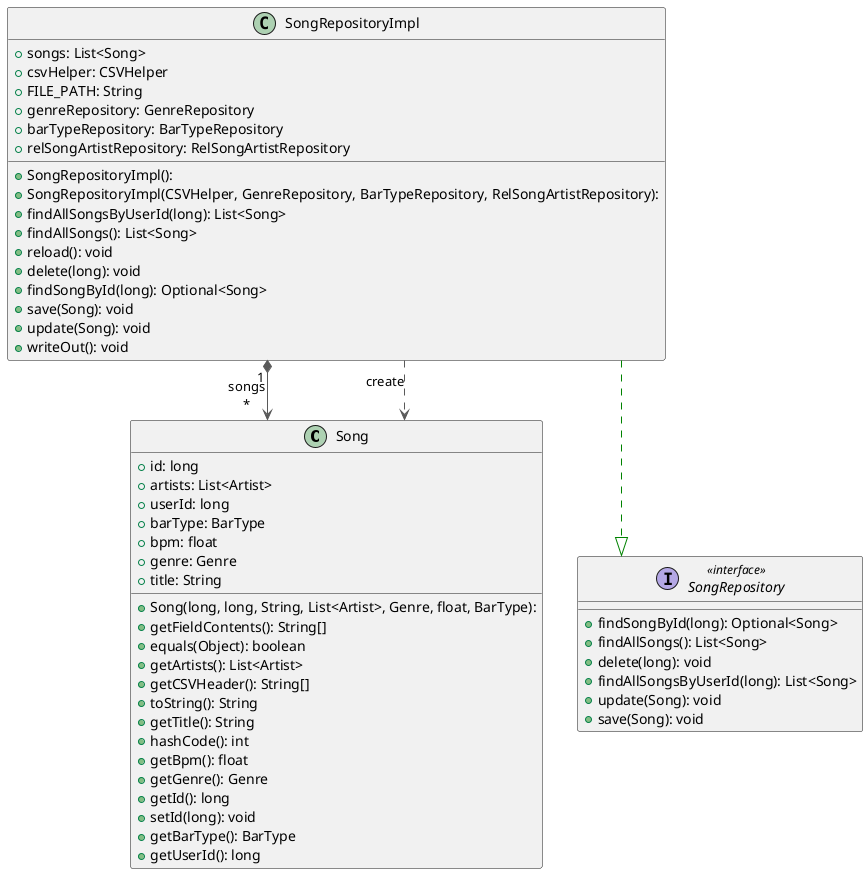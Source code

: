 @startuml

top to bottom direction
skinparam linetype ortho

class Song {
  + Song(long, long, String, List<Artist>, Genre, float, BarType): 
  + id: long
  + artists: List<Artist>
  + userId: long
  + barType: BarType
  + bpm: float
  + genre: Genre
  + title: String
  + getFieldContents(): String[]
  + equals(Object): boolean
  + getArtists(): List<Artist>
  + getCSVHeader(): String[]
  + toString(): String
  + getTitle(): String
  + hashCode(): int
  + getBpm(): float
  + getGenre(): Genre
  + getId(): long
  + setId(long): void
  + getBarType(): BarType
  + getUserId(): long
}
interface SongRepository << interface >> {
  + findSongById(long): Optional<Song>
  + findAllSongs(): List<Song>
  + delete(long): void
  + findAllSongsByUserId(long): List<Song>
  + update(Song): void
  + save(Song): void
}
class SongRepositoryImpl {
  + SongRepositoryImpl(): 
  + SongRepositoryImpl(CSVHelper, GenreRepository, BarTypeRepository, RelSongArtistRepository): 
  + songs: List<Song>
  + csvHelper: CSVHelper
  + FILE_PATH: String
  + genreRepository: GenreRepository
  + barTypeRepository: BarTypeRepository
  + relSongArtistRepository: RelSongArtistRepository
  + findAllSongsByUserId(long): List<Song>
  + findAllSongs(): List<Song>
  + reload(): void
  + delete(long): void
  + findSongById(long): Optional<Song>
  + save(Song): void
  + update(Song): void
  + writeOut(): void
}

SongRepositoryImpl "1" *-[#595959,plain]-> "songs\n*" Song               
SongRepositoryImpl  -[#595959,dashed]->  Song               : "«create»"
SongRepositoryImpl  -[#008200,dashed]-^  SongRepository     
@enduml
